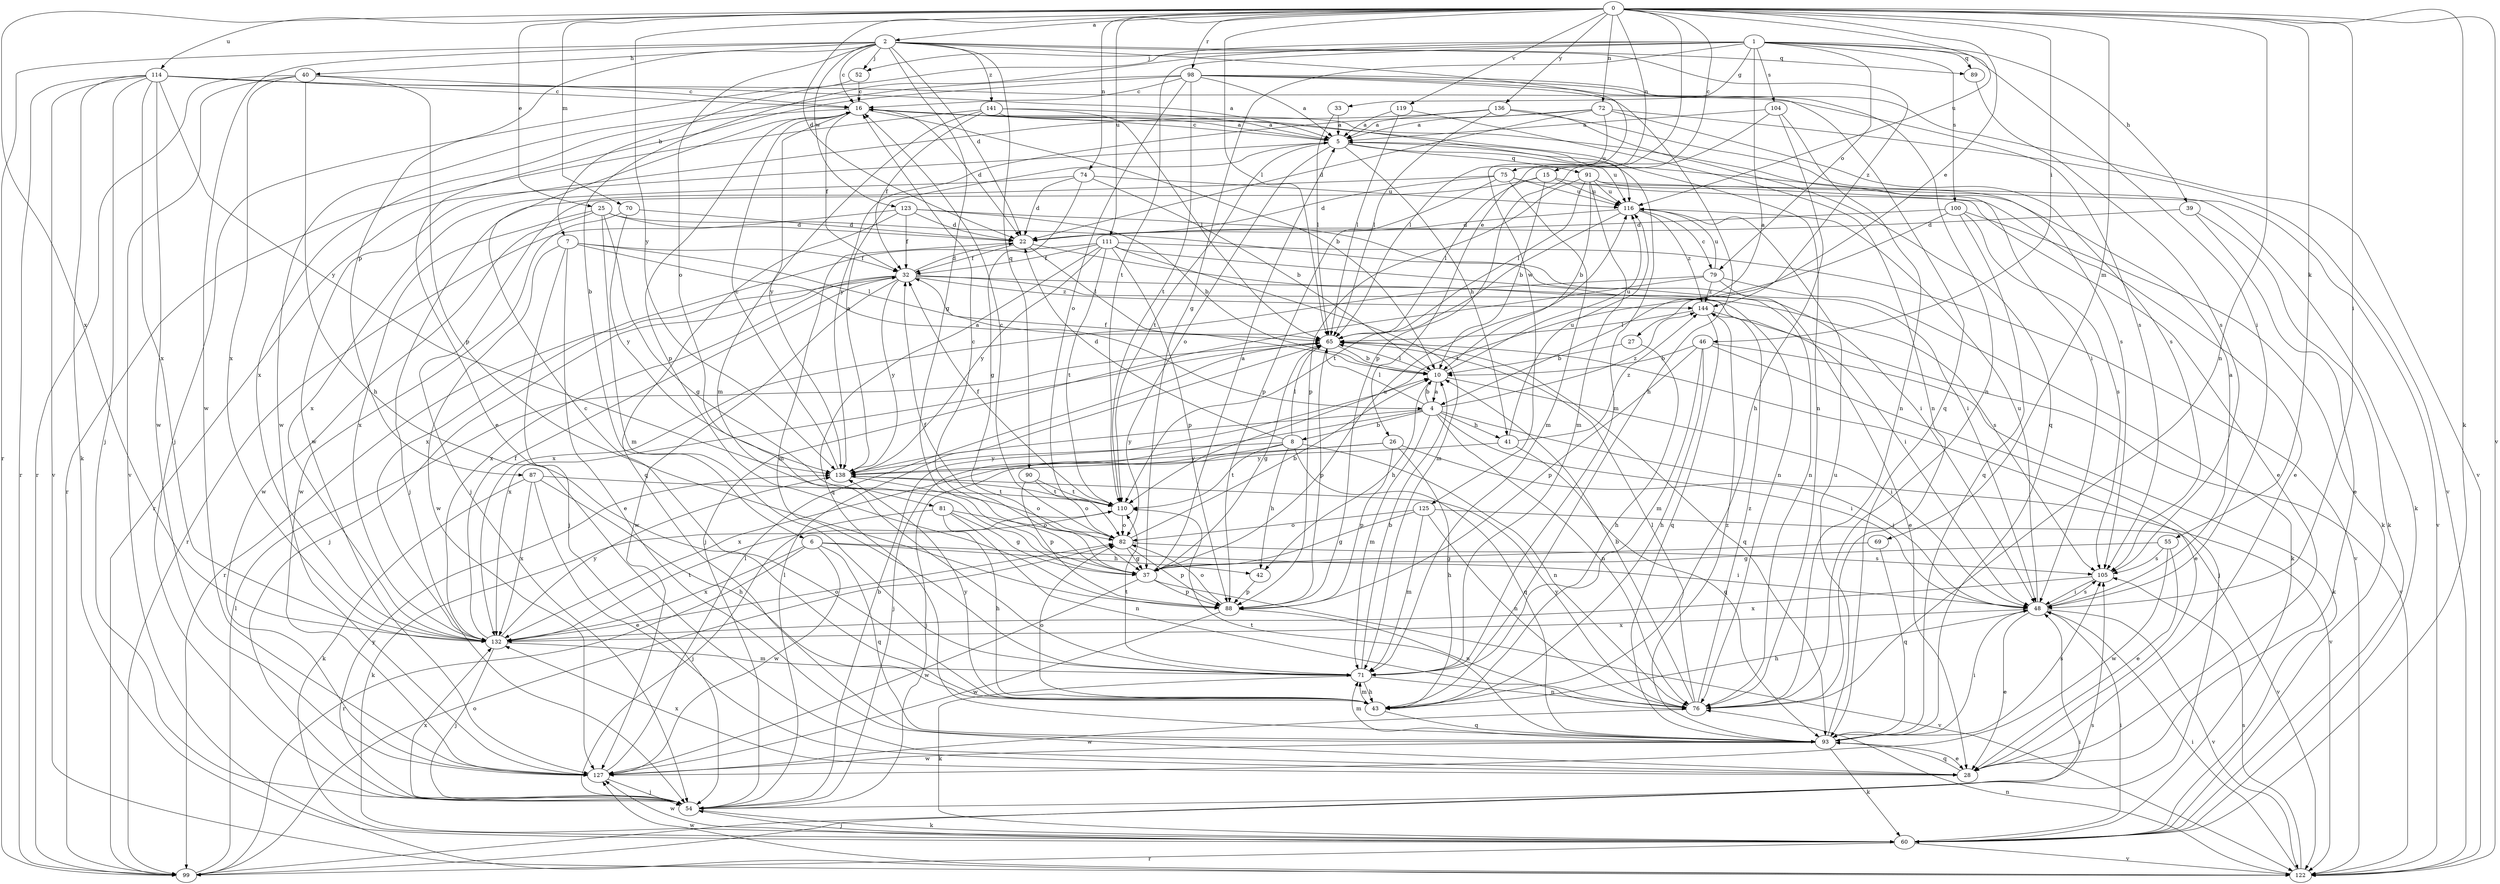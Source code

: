 strict digraph  {
0;
1;
2;
4;
5;
6;
7;
8;
10;
15;
16;
22;
25;
26;
27;
28;
32;
33;
37;
39;
40;
41;
42;
43;
46;
48;
52;
54;
55;
60;
65;
69;
70;
71;
72;
74;
75;
76;
79;
81;
82;
87;
88;
89;
90;
91;
93;
98;
99;
100;
104;
105;
110;
111;
114;
116;
119;
122;
123;
125;
127;
132;
136;
138;
141;
144;
0 -> 2  [label=a];
0 -> 15  [label=c];
0 -> 22  [label=d];
0 -> 25  [label=e];
0 -> 26  [label=e];
0 -> 27  [label=e];
0 -> 46  [label=i];
0 -> 48  [label=i];
0 -> 55  [label=k];
0 -> 60  [label=k];
0 -> 65  [label=l];
0 -> 69  [label=m];
0 -> 70  [label=m];
0 -> 72  [label=n];
0 -> 74  [label=n];
0 -> 75  [label=n];
0 -> 76  [label=n];
0 -> 98  [label=r];
0 -> 111  [label=u];
0 -> 114  [label=u];
0 -> 116  [label=u];
0 -> 119  [label=v];
0 -> 122  [label=v];
0 -> 132  [label=x];
0 -> 136  [label=y];
0 -> 138  [label=y];
1 -> 4  [label=a];
1 -> 6  [label=b];
1 -> 7  [label=b];
1 -> 33  [label=g];
1 -> 37  [label=g];
1 -> 39  [label=h];
1 -> 48  [label=i];
1 -> 52  [label=j];
1 -> 79  [label=o];
1 -> 89  [label=q];
1 -> 100  [label=s];
1 -> 104  [label=s];
1 -> 110  [label=t];
2 -> 16  [label=c];
2 -> 22  [label=d];
2 -> 37  [label=g];
2 -> 40  [label=h];
2 -> 52  [label=j];
2 -> 81  [label=o];
2 -> 87  [label=p];
2 -> 89  [label=q];
2 -> 90  [label=q];
2 -> 99  [label=r];
2 -> 123  [label=w];
2 -> 125  [label=w];
2 -> 127  [label=w];
2 -> 141  [label=z];
2 -> 144  [label=z];
4 -> 8  [label=b];
4 -> 10  [label=b];
4 -> 41  [label=h];
4 -> 48  [label=i];
4 -> 54  [label=j];
4 -> 65  [label=l];
4 -> 71  [label=m];
4 -> 76  [label=n];
4 -> 122  [label=v];
4 -> 138  [label=y];
4 -> 144  [label=z];
5 -> 16  [label=c];
5 -> 41  [label=h];
5 -> 71  [label=m];
5 -> 82  [label=o];
5 -> 91  [label=q];
5 -> 99  [label=r];
5 -> 110  [label=t];
5 -> 116  [label=u];
6 -> 42  [label=h];
6 -> 48  [label=i];
6 -> 93  [label=q];
6 -> 99  [label=r];
6 -> 127  [label=w];
6 -> 132  [label=x];
7 -> 4  [label=a];
7 -> 28  [label=e];
7 -> 32  [label=f];
7 -> 54  [label=j];
7 -> 65  [label=l];
7 -> 127  [label=w];
8 -> 22  [label=d];
8 -> 42  [label=h];
8 -> 65  [label=l];
8 -> 76  [label=n];
8 -> 93  [label=q];
8 -> 110  [label=t];
8 -> 132  [label=x];
8 -> 138  [label=y];
10 -> 4  [label=a];
10 -> 32  [label=f];
10 -> 42  [label=h];
10 -> 48  [label=i];
10 -> 65  [label=l];
10 -> 116  [label=u];
15 -> 10  [label=b];
15 -> 28  [label=e];
15 -> 54  [label=j];
15 -> 65  [label=l];
15 -> 116  [label=u];
16 -> 5  [label=a];
16 -> 10  [label=b];
16 -> 22  [label=d];
16 -> 32  [label=f];
16 -> 48  [label=i];
16 -> 76  [label=n];
16 -> 88  [label=p];
16 -> 132  [label=x];
16 -> 138  [label=y];
22 -> 32  [label=f];
22 -> 65  [label=l];
22 -> 71  [label=m];
22 -> 76  [label=n];
25 -> 22  [label=d];
25 -> 37  [label=g];
25 -> 48  [label=i];
25 -> 71  [label=m];
25 -> 127  [label=w];
25 -> 132  [label=x];
26 -> 43  [label=h];
26 -> 48  [label=i];
26 -> 54  [label=j];
26 -> 88  [label=p];
26 -> 138  [label=y];
27 -> 10  [label=b];
27 -> 43  [label=h];
28 -> 93  [label=q];
28 -> 132  [label=x];
32 -> 22  [label=d];
32 -> 48  [label=i];
32 -> 54  [label=j];
32 -> 99  [label=r];
32 -> 105  [label=s];
32 -> 127  [label=w];
32 -> 132  [label=x];
32 -> 138  [label=y];
32 -> 144  [label=z];
33 -> 5  [label=a];
33 -> 65  [label=l];
37 -> 5  [label=a];
37 -> 16  [label=c];
37 -> 32  [label=f];
37 -> 88  [label=p];
37 -> 116  [label=u];
37 -> 122  [label=v];
37 -> 127  [label=w];
39 -> 22  [label=d];
39 -> 28  [label=e];
39 -> 60  [label=k];
40 -> 16  [label=c];
40 -> 43  [label=h];
40 -> 88  [label=p];
40 -> 99  [label=r];
40 -> 122  [label=v];
40 -> 132  [label=x];
41 -> 93  [label=q];
41 -> 116  [label=u];
41 -> 138  [label=y];
41 -> 144  [label=z];
42 -> 88  [label=p];
43 -> 16  [label=c];
43 -> 71  [label=m];
43 -> 82  [label=o];
43 -> 93  [label=q];
43 -> 138  [label=y];
46 -> 10  [label=b];
46 -> 43  [label=h];
46 -> 54  [label=j];
46 -> 60  [label=k];
46 -> 71  [label=m];
46 -> 88  [label=p];
48 -> 5  [label=a];
48 -> 28  [label=e];
48 -> 43  [label=h];
48 -> 105  [label=s];
48 -> 116  [label=u];
48 -> 122  [label=v];
48 -> 132  [label=x];
52 -> 16  [label=c];
52 -> 54  [label=j];
54 -> 10  [label=b];
54 -> 60  [label=k];
54 -> 65  [label=l];
54 -> 132  [label=x];
54 -> 138  [label=y];
55 -> 28  [label=e];
55 -> 37  [label=g];
55 -> 105  [label=s];
55 -> 127  [label=w];
60 -> 48  [label=i];
60 -> 54  [label=j];
60 -> 99  [label=r];
60 -> 122  [label=v];
60 -> 127  [label=w];
65 -> 10  [label=b];
65 -> 28  [label=e];
65 -> 37  [label=g];
65 -> 88  [label=p];
65 -> 93  [label=q];
65 -> 132  [label=x];
69 -> 37  [label=g];
69 -> 93  [label=q];
70 -> 22  [label=d];
70 -> 127  [label=w];
70 -> 138  [label=y];
71 -> 10  [label=b];
71 -> 43  [label=h];
71 -> 60  [label=k];
71 -> 76  [label=n];
71 -> 110  [label=t];
72 -> 5  [label=a];
72 -> 22  [label=d];
72 -> 65  [label=l];
72 -> 105  [label=s];
72 -> 122  [label=v];
72 -> 138  [label=y];
74 -> 10  [label=b];
74 -> 22  [label=d];
74 -> 37  [label=g];
74 -> 116  [label=u];
74 -> 132  [label=x];
75 -> 22  [label=d];
75 -> 54  [label=j];
75 -> 60  [label=k];
75 -> 71  [label=m];
75 -> 88  [label=p];
75 -> 116  [label=u];
76 -> 10  [label=b];
76 -> 65  [label=l];
76 -> 127  [label=w];
76 -> 138  [label=y];
76 -> 144  [label=z];
79 -> 28  [label=e];
79 -> 54  [label=j];
79 -> 60  [label=k];
79 -> 116  [label=u];
79 -> 132  [label=x];
79 -> 144  [label=z];
81 -> 37  [label=g];
81 -> 43  [label=h];
81 -> 54  [label=j];
81 -> 76  [label=n];
81 -> 82  [label=o];
82 -> 10  [label=b];
82 -> 16  [label=c];
82 -> 37  [label=g];
82 -> 88  [label=p];
82 -> 105  [label=s];
87 -> 28  [label=e];
87 -> 43  [label=h];
87 -> 60  [label=k];
87 -> 110  [label=t];
87 -> 132  [label=x];
88 -> 76  [label=n];
88 -> 82  [label=o];
88 -> 127  [label=w];
89 -> 105  [label=s];
90 -> 82  [label=o];
90 -> 88  [label=p];
90 -> 110  [label=t];
91 -> 10  [label=b];
91 -> 28  [label=e];
91 -> 65  [label=l];
91 -> 71  [label=m];
91 -> 88  [label=p];
91 -> 116  [label=u];
91 -> 122  [label=v];
93 -> 28  [label=e];
93 -> 48  [label=i];
93 -> 60  [label=k];
93 -> 71  [label=m];
93 -> 105  [label=s];
93 -> 110  [label=t];
93 -> 116  [label=u];
93 -> 127  [label=w];
93 -> 144  [label=z];
98 -> 5  [label=a];
98 -> 16  [label=c];
98 -> 28  [label=e];
98 -> 43  [label=h];
98 -> 76  [label=n];
98 -> 82  [label=o];
98 -> 93  [label=q];
98 -> 110  [label=t];
98 -> 122  [label=v];
98 -> 127  [label=w];
99 -> 48  [label=i];
99 -> 65  [label=l];
99 -> 82  [label=o];
99 -> 105  [label=s];
100 -> 22  [label=d];
100 -> 60  [label=k];
100 -> 93  [label=q];
100 -> 105  [label=s];
100 -> 110  [label=t];
104 -> 5  [label=a];
104 -> 43  [label=h];
104 -> 76  [label=n];
104 -> 88  [label=p];
105 -> 48  [label=i];
105 -> 132  [label=x];
110 -> 32  [label=f];
110 -> 60  [label=k];
110 -> 82  [label=o];
111 -> 32  [label=f];
111 -> 71  [label=m];
111 -> 76  [label=n];
111 -> 88  [label=p];
111 -> 93  [label=q];
111 -> 110  [label=t];
111 -> 122  [label=v];
111 -> 132  [label=x];
111 -> 138  [label=y];
114 -> 5  [label=a];
114 -> 16  [label=c];
114 -> 54  [label=j];
114 -> 60  [label=k];
114 -> 99  [label=r];
114 -> 105  [label=s];
114 -> 122  [label=v];
114 -> 127  [label=w];
114 -> 132  [label=x];
114 -> 138  [label=y];
116 -> 22  [label=d];
116 -> 110  [label=t];
116 -> 144  [label=z];
116 -> 79  [label=c];
119 -> 5  [label=a];
119 -> 65  [label=l];
119 -> 76  [label=n];
122 -> 48  [label=i];
122 -> 76  [label=n];
122 -> 105  [label=s];
122 -> 127  [label=w];
123 -> 10  [label=b];
123 -> 22  [label=d];
123 -> 32  [label=f];
123 -> 48  [label=i];
123 -> 93  [label=q];
123 -> 99  [label=r];
125 -> 37  [label=g];
125 -> 71  [label=m];
125 -> 76  [label=n];
125 -> 82  [label=o];
125 -> 122  [label=v];
127 -> 54  [label=j];
127 -> 65  [label=l];
132 -> 32  [label=f];
132 -> 54  [label=j];
132 -> 71  [label=m];
132 -> 82  [label=o];
132 -> 110  [label=t];
132 -> 138  [label=y];
136 -> 5  [label=a];
136 -> 65  [label=l];
136 -> 93  [label=q];
136 -> 105  [label=s];
136 -> 127  [label=w];
138 -> 5  [label=a];
138 -> 16  [label=c];
138 -> 82  [label=o];
138 -> 110  [label=t];
141 -> 5  [label=a];
141 -> 32  [label=f];
141 -> 65  [label=l];
141 -> 71  [label=m];
141 -> 99  [label=r];
141 -> 116  [label=u];
144 -> 65  [label=l];
144 -> 93  [label=q];
144 -> 122  [label=v];
}
